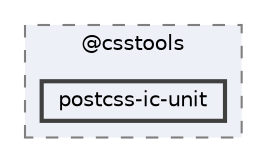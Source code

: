 digraph "pkiclassroomrescheduler/src/main/frontend/node_modules/@csstools/postcss-ic-unit"
{
 // LATEX_PDF_SIZE
  bgcolor="transparent";
  edge [fontname=Helvetica,fontsize=10,labelfontname=Helvetica,labelfontsize=10];
  node [fontname=Helvetica,fontsize=10,shape=box,height=0.2,width=0.4];
  compound=true
  subgraph clusterdir_e64c7a9474e15b6f7032b6f38e6f2d22 {
    graph [ bgcolor="#edf0f7", pencolor="grey50", label="@csstools", fontname=Helvetica,fontsize=10 style="filled,dashed", URL="dir_e64c7a9474e15b6f7032b6f38e6f2d22.html",tooltip=""]
  dir_d53704f9cf799544193387d0513b3b3d [label="postcss-ic-unit", fillcolor="#edf0f7", color="grey25", style="filled,bold", URL="dir_d53704f9cf799544193387d0513b3b3d.html",tooltip=""];
  }
}
